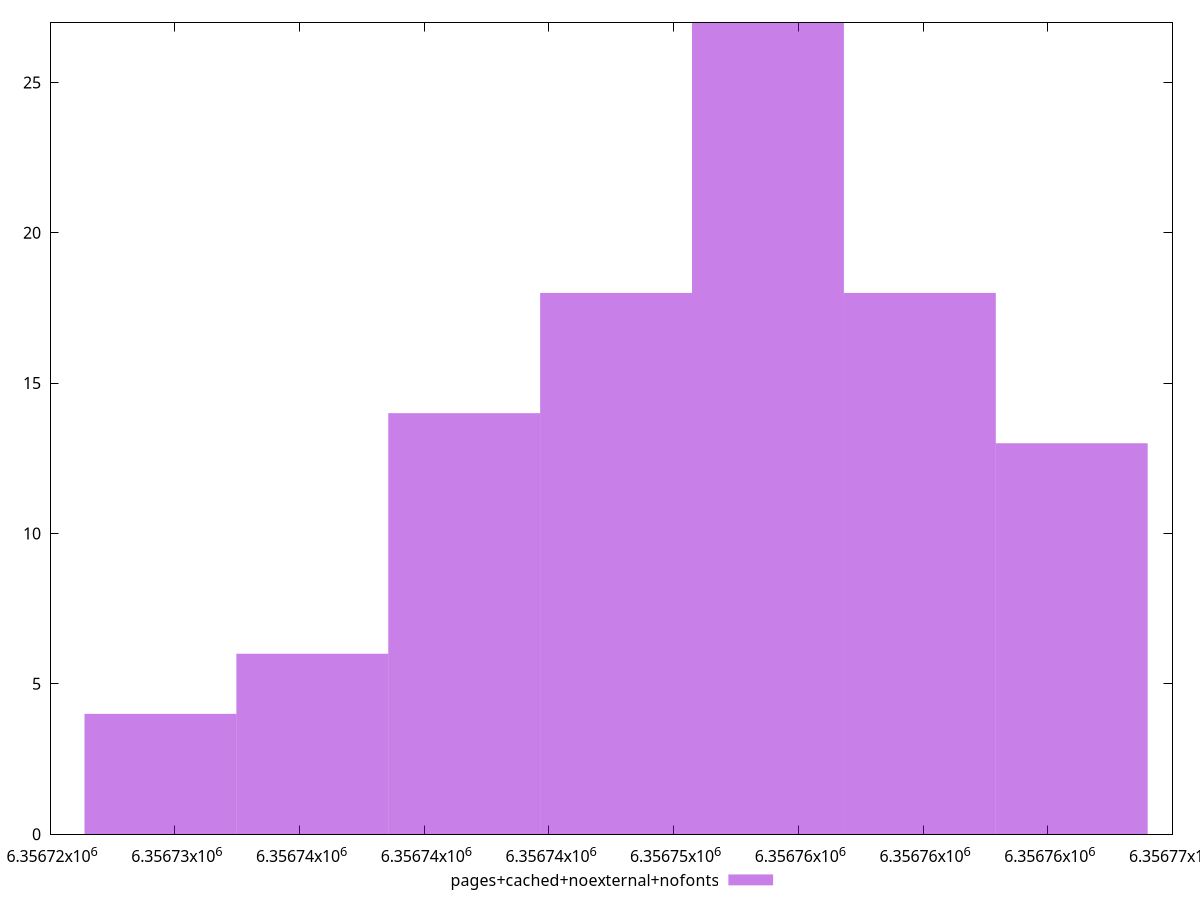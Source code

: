 $_pagesCachedNoexternalNofonts <<EOF
6356759.871543219 18
6356747.693655682 18
6356753.782599451 27
6356765.960486989 13
6356735.515768144 6
6356741.6047119135 14
6356729.426824376 4
EOF
set key outside below
set terminal pngcairo
set output "report_00004_2020-11-02T20-21-41.718Z/total-byte-weight/pages+cached+noexternal+nofonts//raw_hist.png"
set yrange [0:27]
set boxwidth 6.088943768815633
set style fill transparent solid 0.5 noborder
plot $_pagesCachedNoexternalNofonts title "pages+cached+noexternal+nofonts" with boxes ,